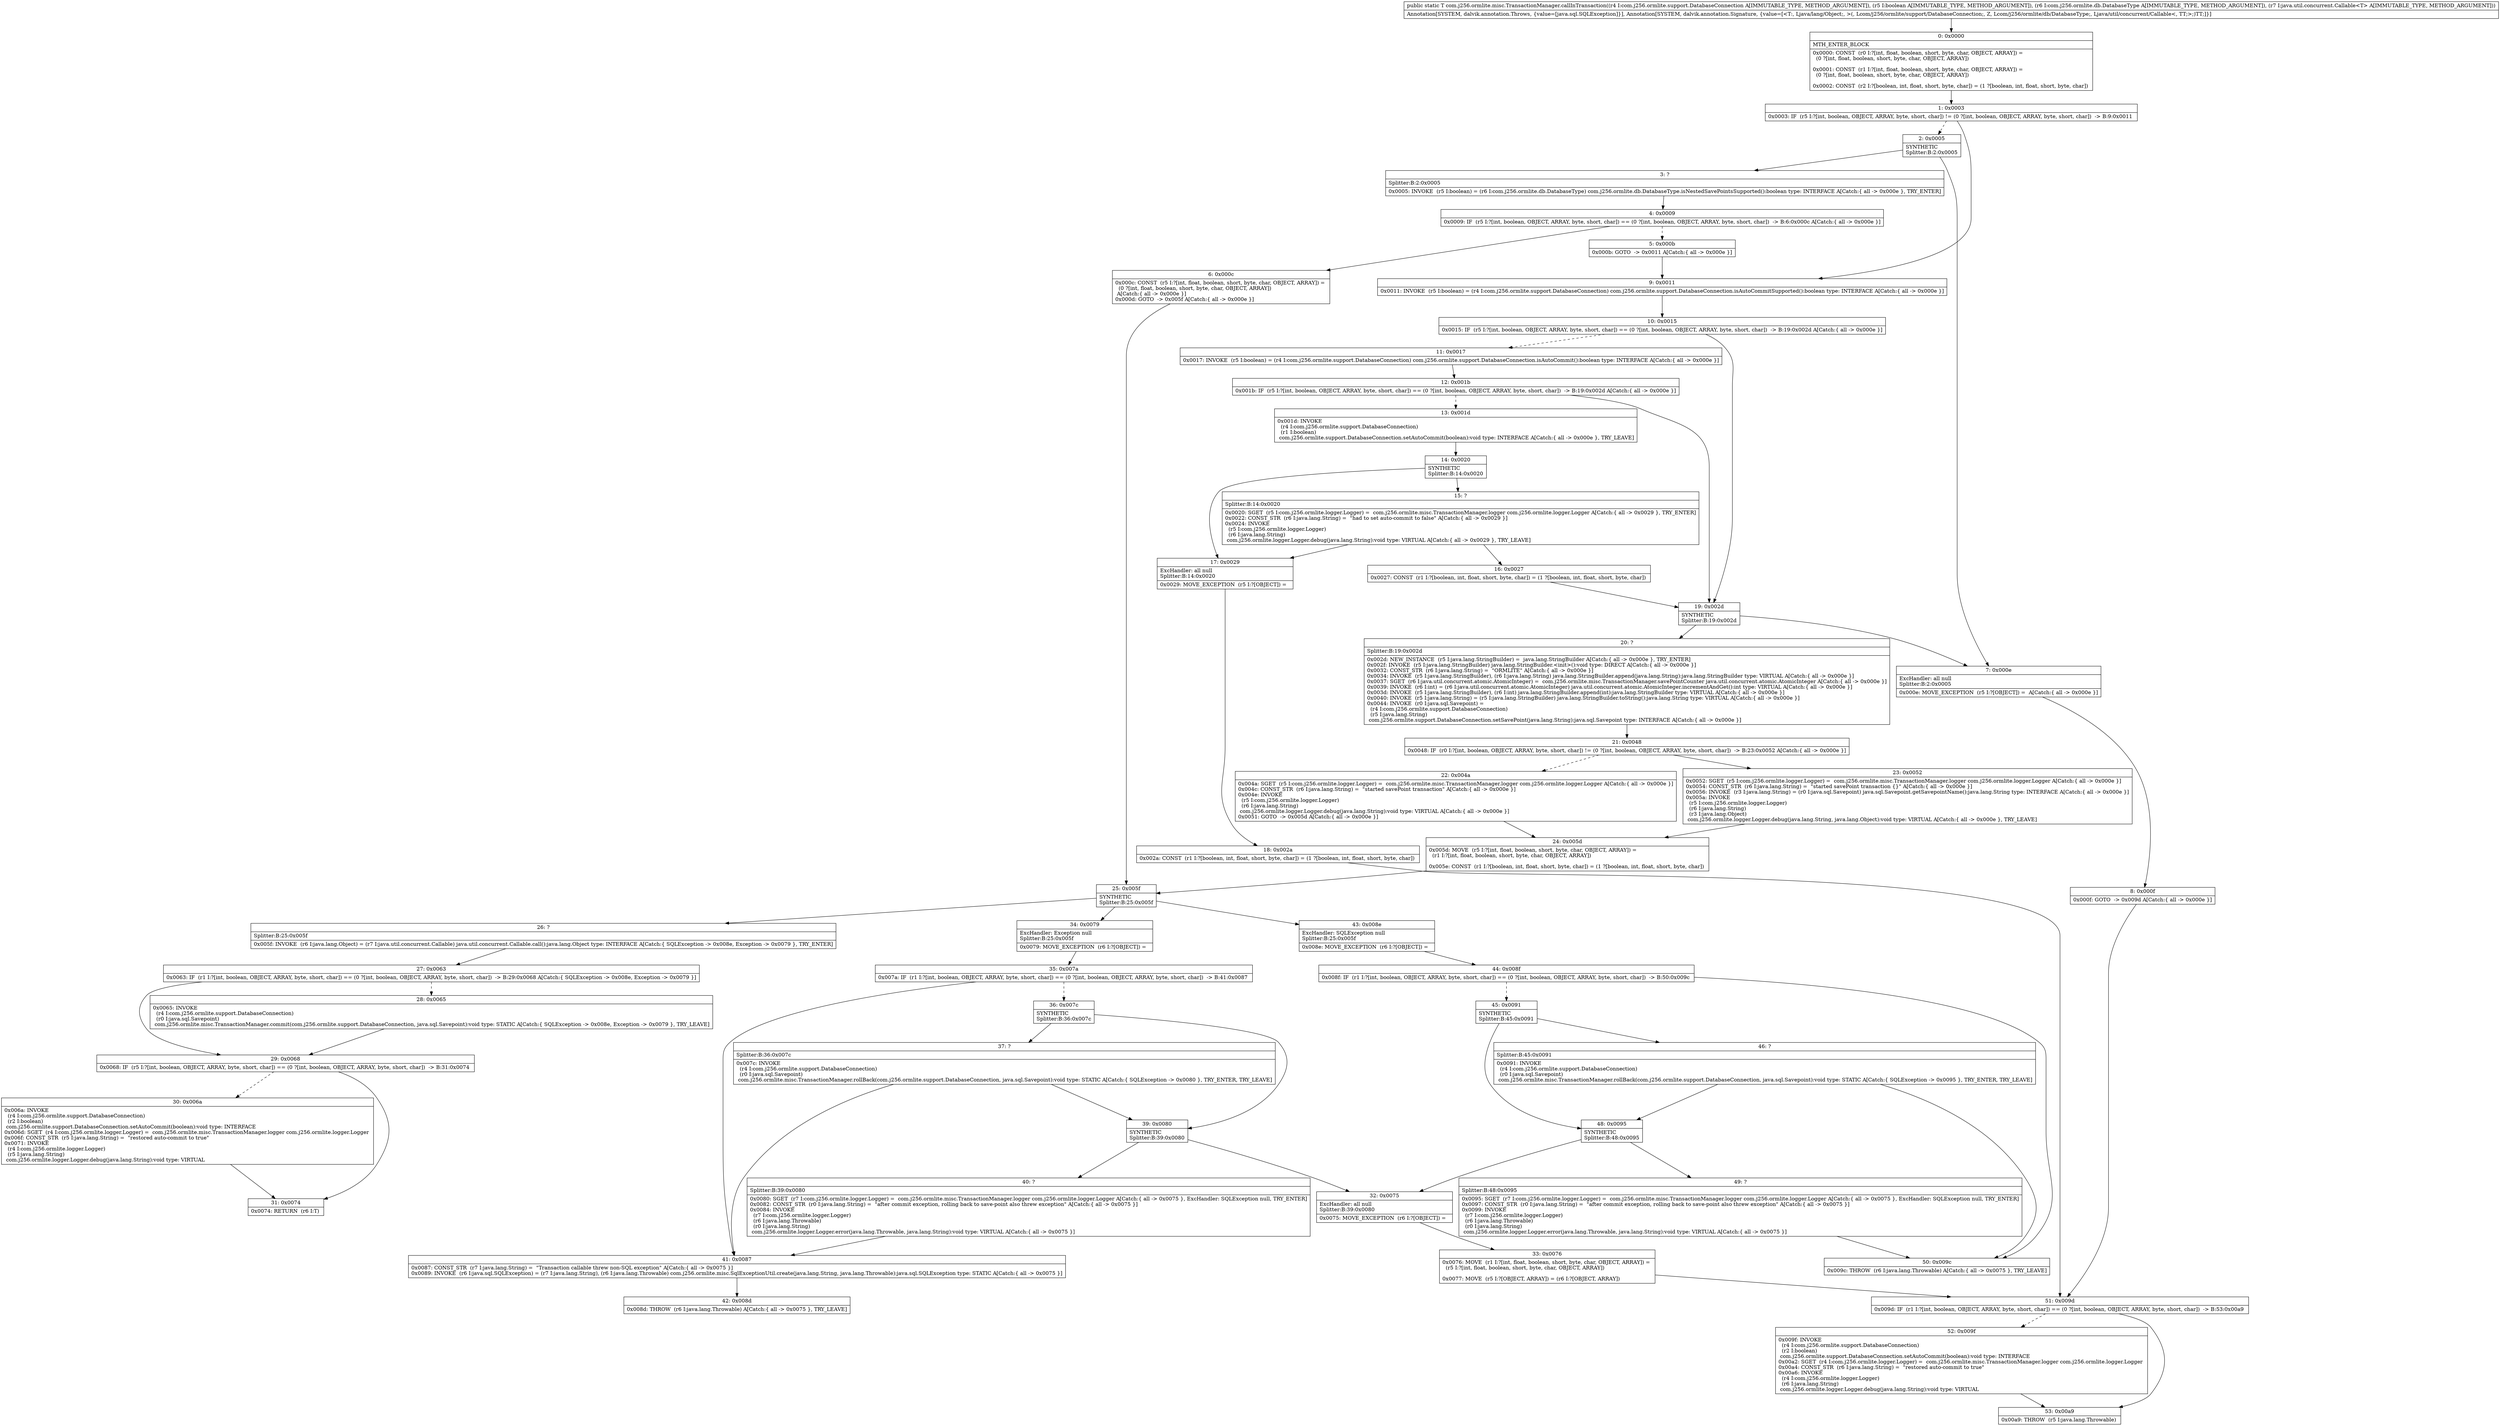 digraph "CFG forcom.j256.ormlite.misc.TransactionManager.callInTransaction(Lcom\/j256\/ormlite\/support\/DatabaseConnection;ZLcom\/j256\/ormlite\/db\/DatabaseType;Ljava\/util\/concurrent\/Callable;)Ljava\/lang\/Object;" {
Node_0 [shape=record,label="{0\:\ 0x0000|MTH_ENTER_BLOCK\l|0x0000: CONST  (r0 I:?[int, float, boolean, short, byte, char, OBJECT, ARRAY]) = \l  (0 ?[int, float, boolean, short, byte, char, OBJECT, ARRAY])\l \l0x0001: CONST  (r1 I:?[int, float, boolean, short, byte, char, OBJECT, ARRAY]) = \l  (0 ?[int, float, boolean, short, byte, char, OBJECT, ARRAY])\l \l0x0002: CONST  (r2 I:?[boolean, int, float, short, byte, char]) = (1 ?[boolean, int, float, short, byte, char]) \l}"];
Node_1 [shape=record,label="{1\:\ 0x0003|0x0003: IF  (r5 I:?[int, boolean, OBJECT, ARRAY, byte, short, char]) != (0 ?[int, boolean, OBJECT, ARRAY, byte, short, char])  \-\> B:9:0x0011 \l}"];
Node_2 [shape=record,label="{2\:\ 0x0005|SYNTHETIC\lSplitter:B:2:0x0005\l}"];
Node_3 [shape=record,label="{3\:\ ?|Splitter:B:2:0x0005\l|0x0005: INVOKE  (r5 I:boolean) = (r6 I:com.j256.ormlite.db.DatabaseType) com.j256.ormlite.db.DatabaseType.isNestedSavePointsSupported():boolean type: INTERFACE A[Catch:\{ all \-\> 0x000e \}, TRY_ENTER]\l}"];
Node_4 [shape=record,label="{4\:\ 0x0009|0x0009: IF  (r5 I:?[int, boolean, OBJECT, ARRAY, byte, short, char]) == (0 ?[int, boolean, OBJECT, ARRAY, byte, short, char])  \-\> B:6:0x000c A[Catch:\{ all \-\> 0x000e \}]\l}"];
Node_5 [shape=record,label="{5\:\ 0x000b|0x000b: GOTO  \-\> 0x0011 A[Catch:\{ all \-\> 0x000e \}]\l}"];
Node_6 [shape=record,label="{6\:\ 0x000c|0x000c: CONST  (r5 I:?[int, float, boolean, short, byte, char, OBJECT, ARRAY]) = \l  (0 ?[int, float, boolean, short, byte, char, OBJECT, ARRAY])\l A[Catch:\{ all \-\> 0x000e \}]\l0x000d: GOTO  \-\> 0x005f A[Catch:\{ all \-\> 0x000e \}]\l}"];
Node_7 [shape=record,label="{7\:\ 0x000e|ExcHandler: all null\lSplitter:B:2:0x0005\l|0x000e: MOVE_EXCEPTION  (r5 I:?[OBJECT]) =  A[Catch:\{ all \-\> 0x000e \}]\l}"];
Node_8 [shape=record,label="{8\:\ 0x000f|0x000f: GOTO  \-\> 0x009d A[Catch:\{ all \-\> 0x000e \}]\l}"];
Node_9 [shape=record,label="{9\:\ 0x0011|0x0011: INVOKE  (r5 I:boolean) = (r4 I:com.j256.ormlite.support.DatabaseConnection) com.j256.ormlite.support.DatabaseConnection.isAutoCommitSupported():boolean type: INTERFACE A[Catch:\{ all \-\> 0x000e \}]\l}"];
Node_10 [shape=record,label="{10\:\ 0x0015|0x0015: IF  (r5 I:?[int, boolean, OBJECT, ARRAY, byte, short, char]) == (0 ?[int, boolean, OBJECT, ARRAY, byte, short, char])  \-\> B:19:0x002d A[Catch:\{ all \-\> 0x000e \}]\l}"];
Node_11 [shape=record,label="{11\:\ 0x0017|0x0017: INVOKE  (r5 I:boolean) = (r4 I:com.j256.ormlite.support.DatabaseConnection) com.j256.ormlite.support.DatabaseConnection.isAutoCommit():boolean type: INTERFACE A[Catch:\{ all \-\> 0x000e \}]\l}"];
Node_12 [shape=record,label="{12\:\ 0x001b|0x001b: IF  (r5 I:?[int, boolean, OBJECT, ARRAY, byte, short, char]) == (0 ?[int, boolean, OBJECT, ARRAY, byte, short, char])  \-\> B:19:0x002d A[Catch:\{ all \-\> 0x000e \}]\l}"];
Node_13 [shape=record,label="{13\:\ 0x001d|0x001d: INVOKE  \l  (r4 I:com.j256.ormlite.support.DatabaseConnection)\l  (r1 I:boolean)\l com.j256.ormlite.support.DatabaseConnection.setAutoCommit(boolean):void type: INTERFACE A[Catch:\{ all \-\> 0x000e \}, TRY_LEAVE]\l}"];
Node_14 [shape=record,label="{14\:\ 0x0020|SYNTHETIC\lSplitter:B:14:0x0020\l}"];
Node_15 [shape=record,label="{15\:\ ?|Splitter:B:14:0x0020\l|0x0020: SGET  (r5 I:com.j256.ormlite.logger.Logger) =  com.j256.ormlite.misc.TransactionManager.logger com.j256.ormlite.logger.Logger A[Catch:\{ all \-\> 0x0029 \}, TRY_ENTER]\l0x0022: CONST_STR  (r6 I:java.lang.String) =  \"had to set auto\-commit to false\" A[Catch:\{ all \-\> 0x0029 \}]\l0x0024: INVOKE  \l  (r5 I:com.j256.ormlite.logger.Logger)\l  (r6 I:java.lang.String)\l com.j256.ormlite.logger.Logger.debug(java.lang.String):void type: VIRTUAL A[Catch:\{ all \-\> 0x0029 \}, TRY_LEAVE]\l}"];
Node_16 [shape=record,label="{16\:\ 0x0027|0x0027: CONST  (r1 I:?[boolean, int, float, short, byte, char]) = (1 ?[boolean, int, float, short, byte, char]) \l}"];
Node_17 [shape=record,label="{17\:\ 0x0029|ExcHandler: all null\lSplitter:B:14:0x0020\l|0x0029: MOVE_EXCEPTION  (r5 I:?[OBJECT]) =  \l}"];
Node_18 [shape=record,label="{18\:\ 0x002a|0x002a: CONST  (r1 I:?[boolean, int, float, short, byte, char]) = (1 ?[boolean, int, float, short, byte, char]) \l}"];
Node_19 [shape=record,label="{19\:\ 0x002d|SYNTHETIC\lSplitter:B:19:0x002d\l}"];
Node_20 [shape=record,label="{20\:\ ?|Splitter:B:19:0x002d\l|0x002d: NEW_INSTANCE  (r5 I:java.lang.StringBuilder) =  java.lang.StringBuilder A[Catch:\{ all \-\> 0x000e \}, TRY_ENTER]\l0x002f: INVOKE  (r5 I:java.lang.StringBuilder) java.lang.StringBuilder.\<init\>():void type: DIRECT A[Catch:\{ all \-\> 0x000e \}]\l0x0032: CONST_STR  (r6 I:java.lang.String) =  \"ORMLITE\" A[Catch:\{ all \-\> 0x000e \}]\l0x0034: INVOKE  (r5 I:java.lang.StringBuilder), (r6 I:java.lang.String) java.lang.StringBuilder.append(java.lang.String):java.lang.StringBuilder type: VIRTUAL A[Catch:\{ all \-\> 0x000e \}]\l0x0037: SGET  (r6 I:java.util.concurrent.atomic.AtomicInteger) =  com.j256.ormlite.misc.TransactionManager.savePointCounter java.util.concurrent.atomic.AtomicInteger A[Catch:\{ all \-\> 0x000e \}]\l0x0039: INVOKE  (r6 I:int) = (r6 I:java.util.concurrent.atomic.AtomicInteger) java.util.concurrent.atomic.AtomicInteger.incrementAndGet():int type: VIRTUAL A[Catch:\{ all \-\> 0x000e \}]\l0x003d: INVOKE  (r5 I:java.lang.StringBuilder), (r6 I:int) java.lang.StringBuilder.append(int):java.lang.StringBuilder type: VIRTUAL A[Catch:\{ all \-\> 0x000e \}]\l0x0040: INVOKE  (r5 I:java.lang.String) = (r5 I:java.lang.StringBuilder) java.lang.StringBuilder.toString():java.lang.String type: VIRTUAL A[Catch:\{ all \-\> 0x000e \}]\l0x0044: INVOKE  (r0 I:java.sql.Savepoint) = \l  (r4 I:com.j256.ormlite.support.DatabaseConnection)\l  (r5 I:java.lang.String)\l com.j256.ormlite.support.DatabaseConnection.setSavePoint(java.lang.String):java.sql.Savepoint type: INTERFACE A[Catch:\{ all \-\> 0x000e \}]\l}"];
Node_21 [shape=record,label="{21\:\ 0x0048|0x0048: IF  (r0 I:?[int, boolean, OBJECT, ARRAY, byte, short, char]) != (0 ?[int, boolean, OBJECT, ARRAY, byte, short, char])  \-\> B:23:0x0052 A[Catch:\{ all \-\> 0x000e \}]\l}"];
Node_22 [shape=record,label="{22\:\ 0x004a|0x004a: SGET  (r5 I:com.j256.ormlite.logger.Logger) =  com.j256.ormlite.misc.TransactionManager.logger com.j256.ormlite.logger.Logger A[Catch:\{ all \-\> 0x000e \}]\l0x004c: CONST_STR  (r6 I:java.lang.String) =  \"started savePoint transaction\" A[Catch:\{ all \-\> 0x000e \}]\l0x004e: INVOKE  \l  (r5 I:com.j256.ormlite.logger.Logger)\l  (r6 I:java.lang.String)\l com.j256.ormlite.logger.Logger.debug(java.lang.String):void type: VIRTUAL A[Catch:\{ all \-\> 0x000e \}]\l0x0051: GOTO  \-\> 0x005d A[Catch:\{ all \-\> 0x000e \}]\l}"];
Node_23 [shape=record,label="{23\:\ 0x0052|0x0052: SGET  (r5 I:com.j256.ormlite.logger.Logger) =  com.j256.ormlite.misc.TransactionManager.logger com.j256.ormlite.logger.Logger A[Catch:\{ all \-\> 0x000e \}]\l0x0054: CONST_STR  (r6 I:java.lang.String) =  \"started savePoint transaction \{\}\" A[Catch:\{ all \-\> 0x000e \}]\l0x0056: INVOKE  (r3 I:java.lang.String) = (r0 I:java.sql.Savepoint) java.sql.Savepoint.getSavepointName():java.lang.String type: INTERFACE A[Catch:\{ all \-\> 0x000e \}]\l0x005a: INVOKE  \l  (r5 I:com.j256.ormlite.logger.Logger)\l  (r6 I:java.lang.String)\l  (r3 I:java.lang.Object)\l com.j256.ormlite.logger.Logger.debug(java.lang.String, java.lang.Object):void type: VIRTUAL A[Catch:\{ all \-\> 0x000e \}, TRY_LEAVE]\l}"];
Node_24 [shape=record,label="{24\:\ 0x005d|0x005d: MOVE  (r5 I:?[int, float, boolean, short, byte, char, OBJECT, ARRAY]) = \l  (r1 I:?[int, float, boolean, short, byte, char, OBJECT, ARRAY])\l \l0x005e: CONST  (r1 I:?[boolean, int, float, short, byte, char]) = (1 ?[boolean, int, float, short, byte, char]) \l}"];
Node_25 [shape=record,label="{25\:\ 0x005f|SYNTHETIC\lSplitter:B:25:0x005f\l}"];
Node_26 [shape=record,label="{26\:\ ?|Splitter:B:25:0x005f\l|0x005f: INVOKE  (r6 I:java.lang.Object) = (r7 I:java.util.concurrent.Callable) java.util.concurrent.Callable.call():java.lang.Object type: INTERFACE A[Catch:\{ SQLException \-\> 0x008e, Exception \-\> 0x0079 \}, TRY_ENTER]\l}"];
Node_27 [shape=record,label="{27\:\ 0x0063|0x0063: IF  (r1 I:?[int, boolean, OBJECT, ARRAY, byte, short, char]) == (0 ?[int, boolean, OBJECT, ARRAY, byte, short, char])  \-\> B:29:0x0068 A[Catch:\{ SQLException \-\> 0x008e, Exception \-\> 0x0079 \}]\l}"];
Node_28 [shape=record,label="{28\:\ 0x0065|0x0065: INVOKE  \l  (r4 I:com.j256.ormlite.support.DatabaseConnection)\l  (r0 I:java.sql.Savepoint)\l com.j256.ormlite.misc.TransactionManager.commit(com.j256.ormlite.support.DatabaseConnection, java.sql.Savepoint):void type: STATIC A[Catch:\{ SQLException \-\> 0x008e, Exception \-\> 0x0079 \}, TRY_LEAVE]\l}"];
Node_29 [shape=record,label="{29\:\ 0x0068|0x0068: IF  (r5 I:?[int, boolean, OBJECT, ARRAY, byte, short, char]) == (0 ?[int, boolean, OBJECT, ARRAY, byte, short, char])  \-\> B:31:0x0074 \l}"];
Node_30 [shape=record,label="{30\:\ 0x006a|0x006a: INVOKE  \l  (r4 I:com.j256.ormlite.support.DatabaseConnection)\l  (r2 I:boolean)\l com.j256.ormlite.support.DatabaseConnection.setAutoCommit(boolean):void type: INTERFACE \l0x006d: SGET  (r4 I:com.j256.ormlite.logger.Logger) =  com.j256.ormlite.misc.TransactionManager.logger com.j256.ormlite.logger.Logger \l0x006f: CONST_STR  (r5 I:java.lang.String) =  \"restored auto\-commit to true\" \l0x0071: INVOKE  \l  (r4 I:com.j256.ormlite.logger.Logger)\l  (r5 I:java.lang.String)\l com.j256.ormlite.logger.Logger.debug(java.lang.String):void type: VIRTUAL \l}"];
Node_31 [shape=record,label="{31\:\ 0x0074|0x0074: RETURN  (r6 I:T) \l}"];
Node_32 [shape=record,label="{32\:\ 0x0075|ExcHandler: all null\lSplitter:B:39:0x0080\l|0x0075: MOVE_EXCEPTION  (r6 I:?[OBJECT]) =  \l}"];
Node_33 [shape=record,label="{33\:\ 0x0076|0x0076: MOVE  (r1 I:?[int, float, boolean, short, byte, char, OBJECT, ARRAY]) = \l  (r5 I:?[int, float, boolean, short, byte, char, OBJECT, ARRAY])\l \l0x0077: MOVE  (r5 I:?[OBJECT, ARRAY]) = (r6 I:?[OBJECT, ARRAY]) \l}"];
Node_34 [shape=record,label="{34\:\ 0x0079|ExcHandler: Exception null\lSplitter:B:25:0x005f\l|0x0079: MOVE_EXCEPTION  (r6 I:?[OBJECT]) =  \l}"];
Node_35 [shape=record,label="{35\:\ 0x007a|0x007a: IF  (r1 I:?[int, boolean, OBJECT, ARRAY, byte, short, char]) == (0 ?[int, boolean, OBJECT, ARRAY, byte, short, char])  \-\> B:41:0x0087 \l}"];
Node_36 [shape=record,label="{36\:\ 0x007c|SYNTHETIC\lSplitter:B:36:0x007c\l}"];
Node_37 [shape=record,label="{37\:\ ?|Splitter:B:36:0x007c\l|0x007c: INVOKE  \l  (r4 I:com.j256.ormlite.support.DatabaseConnection)\l  (r0 I:java.sql.Savepoint)\l com.j256.ormlite.misc.TransactionManager.rollBack(com.j256.ormlite.support.DatabaseConnection, java.sql.Savepoint):void type: STATIC A[Catch:\{ SQLException \-\> 0x0080 \}, TRY_ENTER, TRY_LEAVE]\l}"];
Node_39 [shape=record,label="{39\:\ 0x0080|SYNTHETIC\lSplitter:B:39:0x0080\l}"];
Node_40 [shape=record,label="{40\:\ ?|Splitter:B:39:0x0080\l|0x0080: SGET  (r7 I:com.j256.ormlite.logger.Logger) =  com.j256.ormlite.misc.TransactionManager.logger com.j256.ormlite.logger.Logger A[Catch:\{ all \-\> 0x0075 \}, ExcHandler: SQLException null, TRY_ENTER]\l0x0082: CONST_STR  (r0 I:java.lang.String) =  \"after commit exception, rolling back to save\-point also threw exception\" A[Catch:\{ all \-\> 0x0075 \}]\l0x0084: INVOKE  \l  (r7 I:com.j256.ormlite.logger.Logger)\l  (r6 I:java.lang.Throwable)\l  (r0 I:java.lang.String)\l com.j256.ormlite.logger.Logger.error(java.lang.Throwable, java.lang.String):void type: VIRTUAL A[Catch:\{ all \-\> 0x0075 \}]\l}"];
Node_41 [shape=record,label="{41\:\ 0x0087|0x0087: CONST_STR  (r7 I:java.lang.String) =  \"Transaction callable threw non\-SQL exception\" A[Catch:\{ all \-\> 0x0075 \}]\l0x0089: INVOKE  (r6 I:java.sql.SQLException) = (r7 I:java.lang.String), (r6 I:java.lang.Throwable) com.j256.ormlite.misc.SqlExceptionUtil.create(java.lang.String, java.lang.Throwable):java.sql.SQLException type: STATIC A[Catch:\{ all \-\> 0x0075 \}]\l}"];
Node_42 [shape=record,label="{42\:\ 0x008d|0x008d: THROW  (r6 I:java.lang.Throwable) A[Catch:\{ all \-\> 0x0075 \}, TRY_LEAVE]\l}"];
Node_43 [shape=record,label="{43\:\ 0x008e|ExcHandler: SQLException null\lSplitter:B:25:0x005f\l|0x008e: MOVE_EXCEPTION  (r6 I:?[OBJECT]) =  \l}"];
Node_44 [shape=record,label="{44\:\ 0x008f|0x008f: IF  (r1 I:?[int, boolean, OBJECT, ARRAY, byte, short, char]) == (0 ?[int, boolean, OBJECT, ARRAY, byte, short, char])  \-\> B:50:0x009c \l}"];
Node_45 [shape=record,label="{45\:\ 0x0091|SYNTHETIC\lSplitter:B:45:0x0091\l}"];
Node_46 [shape=record,label="{46\:\ ?|Splitter:B:45:0x0091\l|0x0091: INVOKE  \l  (r4 I:com.j256.ormlite.support.DatabaseConnection)\l  (r0 I:java.sql.Savepoint)\l com.j256.ormlite.misc.TransactionManager.rollBack(com.j256.ormlite.support.DatabaseConnection, java.sql.Savepoint):void type: STATIC A[Catch:\{ SQLException \-\> 0x0095 \}, TRY_ENTER, TRY_LEAVE]\l}"];
Node_48 [shape=record,label="{48\:\ 0x0095|SYNTHETIC\lSplitter:B:48:0x0095\l}"];
Node_49 [shape=record,label="{49\:\ ?|Splitter:B:48:0x0095\l|0x0095: SGET  (r7 I:com.j256.ormlite.logger.Logger) =  com.j256.ormlite.misc.TransactionManager.logger com.j256.ormlite.logger.Logger A[Catch:\{ all \-\> 0x0075 \}, ExcHandler: SQLException null, TRY_ENTER]\l0x0097: CONST_STR  (r0 I:java.lang.String) =  \"after commit exception, rolling back to save\-point also threw exception\" A[Catch:\{ all \-\> 0x0075 \}]\l0x0099: INVOKE  \l  (r7 I:com.j256.ormlite.logger.Logger)\l  (r6 I:java.lang.Throwable)\l  (r0 I:java.lang.String)\l com.j256.ormlite.logger.Logger.error(java.lang.Throwable, java.lang.String):void type: VIRTUAL A[Catch:\{ all \-\> 0x0075 \}]\l}"];
Node_50 [shape=record,label="{50\:\ 0x009c|0x009c: THROW  (r6 I:java.lang.Throwable) A[Catch:\{ all \-\> 0x0075 \}, TRY_LEAVE]\l}"];
Node_51 [shape=record,label="{51\:\ 0x009d|0x009d: IF  (r1 I:?[int, boolean, OBJECT, ARRAY, byte, short, char]) == (0 ?[int, boolean, OBJECT, ARRAY, byte, short, char])  \-\> B:53:0x00a9 \l}"];
Node_52 [shape=record,label="{52\:\ 0x009f|0x009f: INVOKE  \l  (r4 I:com.j256.ormlite.support.DatabaseConnection)\l  (r2 I:boolean)\l com.j256.ormlite.support.DatabaseConnection.setAutoCommit(boolean):void type: INTERFACE \l0x00a2: SGET  (r4 I:com.j256.ormlite.logger.Logger) =  com.j256.ormlite.misc.TransactionManager.logger com.j256.ormlite.logger.Logger \l0x00a4: CONST_STR  (r6 I:java.lang.String) =  \"restored auto\-commit to true\" \l0x00a6: INVOKE  \l  (r4 I:com.j256.ormlite.logger.Logger)\l  (r6 I:java.lang.String)\l com.j256.ormlite.logger.Logger.debug(java.lang.String):void type: VIRTUAL \l}"];
Node_53 [shape=record,label="{53\:\ 0x00a9|0x00a9: THROW  (r5 I:java.lang.Throwable) \l}"];
MethodNode[shape=record,label="{public static T com.j256.ormlite.misc.TransactionManager.callInTransaction((r4 I:com.j256.ormlite.support.DatabaseConnection A[IMMUTABLE_TYPE, METHOD_ARGUMENT]), (r5 I:boolean A[IMMUTABLE_TYPE, METHOD_ARGUMENT]), (r6 I:com.j256.ormlite.db.DatabaseType A[IMMUTABLE_TYPE, METHOD_ARGUMENT]), (r7 I:java.util.concurrent.Callable\<T\> A[IMMUTABLE_TYPE, METHOD_ARGUMENT]))  | Annotation[SYSTEM, dalvik.annotation.Throws, \{value=[java.sql.SQLException]\}], Annotation[SYSTEM, dalvik.annotation.Signature, \{value=[\<T:, Ljava\/lang\/Object;, \>(, Lcom\/j256\/ormlite\/support\/DatabaseConnection;, Z, Lcom\/j256\/ormlite\/db\/DatabaseType;, Ljava\/util\/concurrent\/Callable\<, TT;\>;)TT;]\}]\l}"];
MethodNode -> Node_0;
Node_0 -> Node_1;
Node_1 -> Node_2[style=dashed];
Node_1 -> Node_9;
Node_2 -> Node_3;
Node_2 -> Node_7;
Node_3 -> Node_4;
Node_4 -> Node_5[style=dashed];
Node_4 -> Node_6;
Node_5 -> Node_9;
Node_6 -> Node_25;
Node_7 -> Node_8;
Node_8 -> Node_51;
Node_9 -> Node_10;
Node_10 -> Node_11[style=dashed];
Node_10 -> Node_19;
Node_11 -> Node_12;
Node_12 -> Node_13[style=dashed];
Node_12 -> Node_19;
Node_13 -> Node_14;
Node_14 -> Node_15;
Node_14 -> Node_17;
Node_15 -> Node_16;
Node_15 -> Node_17;
Node_16 -> Node_19;
Node_17 -> Node_18;
Node_18 -> Node_51;
Node_19 -> Node_20;
Node_19 -> Node_7;
Node_20 -> Node_21;
Node_21 -> Node_22[style=dashed];
Node_21 -> Node_23;
Node_22 -> Node_24;
Node_23 -> Node_24;
Node_24 -> Node_25;
Node_25 -> Node_26;
Node_25 -> Node_43;
Node_25 -> Node_34;
Node_26 -> Node_27;
Node_27 -> Node_28[style=dashed];
Node_27 -> Node_29;
Node_28 -> Node_29;
Node_29 -> Node_30[style=dashed];
Node_29 -> Node_31;
Node_30 -> Node_31;
Node_32 -> Node_33;
Node_33 -> Node_51;
Node_34 -> Node_35;
Node_35 -> Node_36[style=dashed];
Node_35 -> Node_41;
Node_36 -> Node_37;
Node_36 -> Node_39;
Node_37 -> Node_39;
Node_37 -> Node_41;
Node_39 -> Node_40;
Node_39 -> Node_32;
Node_40 -> Node_41;
Node_41 -> Node_42;
Node_43 -> Node_44;
Node_44 -> Node_45[style=dashed];
Node_44 -> Node_50;
Node_45 -> Node_46;
Node_45 -> Node_48;
Node_46 -> Node_48;
Node_46 -> Node_50;
Node_48 -> Node_49;
Node_48 -> Node_32;
Node_49 -> Node_50;
Node_51 -> Node_52[style=dashed];
Node_51 -> Node_53;
Node_52 -> Node_53;
}

